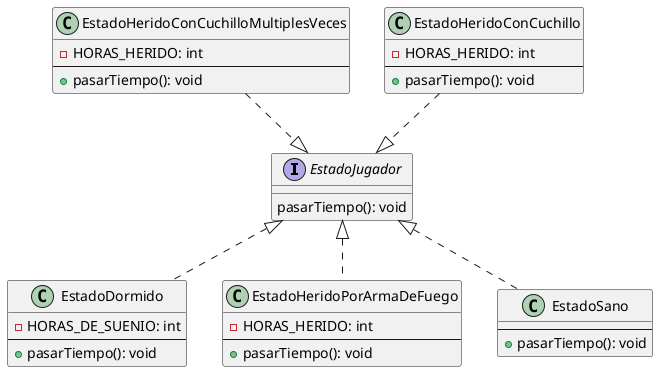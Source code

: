 @startuml

interface EstadoJugador{
    pasarTiempo(): void
}
class EstadoDormido{
    -HORAS_DE_SUENIO: int
    --
    +pasarTiempo(): void
}
class EstadoHeridoConCuchillo{
    -HORAS_HERIDO: int
    --
    +pasarTiempo(): void
}
class EstadoHeridoConCuchilloMultiplesVeces{
    -HORAS_HERIDO: int
    --
    +pasarTiempo(): void
}
class EstadoHeridoPorArmaDeFuego{
    -HORAS_HERIDO: int
    --
    +pasarTiempo(): void
}
class EstadoSano{
    --
    +pasarTiempo(): void
}
EstadoJugador <|.. EstadoDormido
EstadoJugador <|.up. EstadoHeridoConCuchillo
EstadoJugador <|.up. EstadoHeridoConCuchilloMultiplesVeces
EstadoJugador <|.. EstadoHeridoPorArmaDeFuego
EstadoJugador <|.. EstadoSano

@enduml